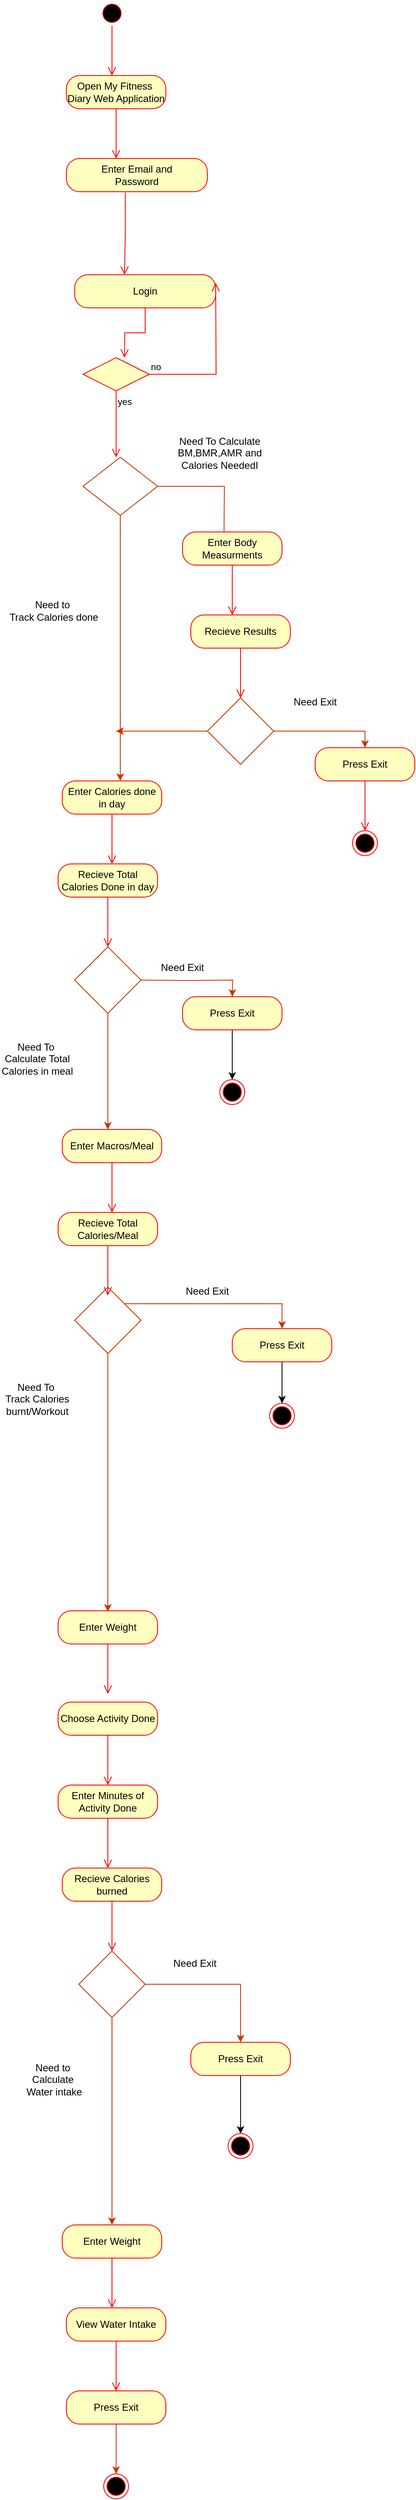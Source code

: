 <mxfile version="17.4.2" type="device"><diagram id="lfO9EqVI7A_OyrGrL_Ru" name="Page-1"><mxGraphModel dx="1108" dy="553" grid="1" gridSize="10" guides="1" tooltips="1" connect="1" arrows="1" fold="1" page="1" pageScale="1" pageWidth="850" pageHeight="1100" math="0" shadow="0"><root><mxCell id="0"/><mxCell id="1" parent="0"/><mxCell id="HTNPdJqbBIl_xVQOoMXe-1" value="" style="ellipse;html=1;shape=startState;fillColor=#000000;strokeColor=#ff0000;" vertex="1" parent="1"><mxGeometry x="410" y="10" width="30" height="30" as="geometry"/></mxCell><mxCell id="HTNPdJqbBIl_xVQOoMXe-2" value="" style="edgeStyle=orthogonalEdgeStyle;html=1;verticalAlign=bottom;endArrow=open;endSize=8;strokeColor=#ff0000;rounded=0;" edge="1" source="HTNPdJqbBIl_xVQOoMXe-1" parent="1"><mxGeometry relative="1" as="geometry"><mxPoint x="425" y="100" as="targetPoint"/></mxGeometry></mxCell><mxCell id="HTNPdJqbBIl_xVQOoMXe-17" value="Open My Fitness&amp;nbsp;&lt;br&gt;Diary Web Application" style="rounded=1;whiteSpace=wrap;html=1;arcSize=40;fontColor=#000000;fillColor=#ffffc0;strokeColor=#ff0000;" vertex="1" parent="1"><mxGeometry x="370" y="100" width="120" height="40" as="geometry"/></mxCell><mxCell id="HTNPdJqbBIl_xVQOoMXe-18" value="" style="edgeStyle=orthogonalEdgeStyle;html=1;verticalAlign=bottom;endArrow=open;endSize=8;strokeColor=#ff0000;rounded=0;" edge="1" source="HTNPdJqbBIl_xVQOoMXe-17" parent="1"><mxGeometry relative="1" as="geometry"><mxPoint x="430" y="200" as="targetPoint"/></mxGeometry></mxCell><mxCell id="HTNPdJqbBIl_xVQOoMXe-19" value="Enter Email and&lt;br&gt;Password" style="rounded=1;whiteSpace=wrap;html=1;arcSize=40;fontColor=#000000;fillColor=#ffffc0;strokeColor=#ff0000;" vertex="1" parent="1"><mxGeometry x="370" y="200" width="170" height="40" as="geometry"/></mxCell><mxCell id="HTNPdJqbBIl_xVQOoMXe-44" value="" style="edgeStyle=orthogonalEdgeStyle;html=1;verticalAlign=bottom;endArrow=open;endSize=8;strokeColor=#ff0000;rounded=0;exitX=0.418;exitY=1.025;exitDx=0;exitDy=0;exitPerimeter=0;" edge="1" source="HTNPdJqbBIl_xVQOoMXe-19" parent="1"><mxGeometry relative="1" as="geometry"><mxPoint x="440" y="340" as="targetPoint"/><mxPoint x="450" y="340" as="sourcePoint"/></mxGeometry></mxCell><mxCell id="HTNPdJqbBIl_xVQOoMXe-47" value="Login" style="rounded=1;whiteSpace=wrap;html=1;arcSize=40;fontColor=#000000;fillColor=#ffffc0;strokeColor=#ff0000;" vertex="1" parent="1"><mxGeometry x="380" y="340" width="170" height="40" as="geometry"/></mxCell><mxCell id="HTNPdJqbBIl_xVQOoMXe-48" value="" style="edgeStyle=orthogonalEdgeStyle;html=1;verticalAlign=bottom;endArrow=open;endSize=8;strokeColor=#ff0000;rounded=0;" edge="1" source="HTNPdJqbBIl_xVQOoMXe-47" parent="1"><mxGeometry relative="1" as="geometry"><mxPoint x="440" y="440" as="targetPoint"/></mxGeometry></mxCell><mxCell id="HTNPdJqbBIl_xVQOoMXe-52" value="" style="rhombus;whiteSpace=wrap;html=1;fillColor=#ffffc0;strokeColor=#ff0000;" vertex="1" parent="1"><mxGeometry x="390" y="440" width="80" height="40" as="geometry"/></mxCell><mxCell id="HTNPdJqbBIl_xVQOoMXe-53" value="no" style="edgeStyle=orthogonalEdgeStyle;html=1;align=left;verticalAlign=bottom;endArrow=open;endSize=8;strokeColor=#ff0000;rounded=0;" edge="1" source="HTNPdJqbBIl_xVQOoMXe-52" parent="1"><mxGeometry x="-1" relative="1" as="geometry"><mxPoint x="550" y="350" as="targetPoint"/></mxGeometry></mxCell><mxCell id="HTNPdJqbBIl_xVQOoMXe-54" value="yes" style="edgeStyle=orthogonalEdgeStyle;html=1;align=left;verticalAlign=top;endArrow=open;endSize=8;strokeColor=#ff0000;rounded=0;" edge="1" source="HTNPdJqbBIl_xVQOoMXe-52" parent="1"><mxGeometry x="-1" relative="1" as="geometry"><mxPoint x="430" y="560" as="targetPoint"/></mxGeometry></mxCell><mxCell id="HTNPdJqbBIl_xVQOoMXe-56" style="edgeStyle=orthogonalEdgeStyle;rounded=0;orthogonalLoop=1;jettySize=auto;html=1;fillColor=#fa6800;strokeColor=#C73500;" edge="1" parent="1" source="HTNPdJqbBIl_xVQOoMXe-55"><mxGeometry relative="1" as="geometry"><mxPoint x="560" y="660" as="targetPoint"/></mxGeometry></mxCell><mxCell id="HTNPdJqbBIl_xVQOoMXe-62" style="edgeStyle=orthogonalEdgeStyle;rounded=0;orthogonalLoop=1;jettySize=auto;html=1;fillColor=#fa6800;strokeColor=#C73500;" edge="1" parent="1" source="HTNPdJqbBIl_xVQOoMXe-55"><mxGeometry relative="1" as="geometry"><mxPoint x="435" y="950" as="targetPoint"/></mxGeometry></mxCell><mxCell id="HTNPdJqbBIl_xVQOoMXe-55" value="" style="rhombus;whiteSpace=wrap;html=1;fillColor=none;fontColor=#000000;strokeColor=#C73500;" vertex="1" parent="1"><mxGeometry x="390" y="560" width="90" height="70" as="geometry"/></mxCell><mxCell id="HTNPdJqbBIl_xVQOoMXe-57" value="Need To Calculate BM,BMR,AMR and Calories NeededI" style="text;html=1;strokeColor=none;fillColor=none;align=center;verticalAlign=middle;whiteSpace=wrap;rounded=0;" vertex="1" parent="1"><mxGeometry x="490" y="540" width="130" height="30" as="geometry"/></mxCell><mxCell id="HTNPdJqbBIl_xVQOoMXe-58" value="Enter Body Measurments" style="rounded=1;whiteSpace=wrap;html=1;arcSize=40;fontColor=#000000;fillColor=#ffffc0;strokeColor=#ff0000;" vertex="1" parent="1"><mxGeometry x="510" y="650" width="120" height="40" as="geometry"/></mxCell><mxCell id="HTNPdJqbBIl_xVQOoMXe-59" value="" style="edgeStyle=orthogonalEdgeStyle;html=1;verticalAlign=bottom;endArrow=open;endSize=8;strokeColor=#ff0000;rounded=0;" edge="1" source="HTNPdJqbBIl_xVQOoMXe-58" parent="1"><mxGeometry relative="1" as="geometry"><mxPoint x="570" y="750" as="targetPoint"/></mxGeometry></mxCell><mxCell id="HTNPdJqbBIl_xVQOoMXe-60" value="Recieve Results" style="rounded=1;whiteSpace=wrap;html=1;arcSize=40;fontColor=#000000;fillColor=#ffffc0;strokeColor=#ff0000;" vertex="1" parent="1"><mxGeometry x="520" y="750" width="120" height="40" as="geometry"/></mxCell><mxCell id="HTNPdJqbBIl_xVQOoMXe-61" value="" style="edgeStyle=orthogonalEdgeStyle;html=1;verticalAlign=bottom;endArrow=open;endSize=8;strokeColor=#ff0000;rounded=0;" edge="1" source="HTNPdJqbBIl_xVQOoMXe-60" parent="1"><mxGeometry relative="1" as="geometry"><mxPoint x="580" y="850" as="targetPoint"/></mxGeometry></mxCell><mxCell id="HTNPdJqbBIl_xVQOoMXe-72" style="edgeStyle=orthogonalEdgeStyle;rounded=0;orthogonalLoop=1;jettySize=auto;html=1;fillColor=#fa6800;strokeColor=#C73500;" edge="1" parent="1" source="HTNPdJqbBIl_xVQOoMXe-63"><mxGeometry relative="1" as="geometry"><mxPoint x="430" y="890" as="targetPoint"/></mxGeometry></mxCell><mxCell id="HTNPdJqbBIl_xVQOoMXe-73" style="edgeStyle=orthogonalEdgeStyle;rounded=0;orthogonalLoop=1;jettySize=auto;html=1;entryX=0.5;entryY=0;entryDx=0;entryDy=0;fillColor=#fa6800;strokeColor=#C73500;" edge="1" parent="1" source="HTNPdJqbBIl_xVQOoMXe-63" target="HTNPdJqbBIl_xVQOoMXe-69"><mxGeometry relative="1" as="geometry"/></mxCell><mxCell id="HTNPdJqbBIl_xVQOoMXe-63" value="" style="rhombus;whiteSpace=wrap;html=1;fillColor=none;fontColor=#000000;strokeColor=#C73500;" vertex="1" parent="1"><mxGeometry x="540" y="850" width="80" height="80" as="geometry"/></mxCell><mxCell id="HTNPdJqbBIl_xVQOoMXe-68" value="Need Exit" style="text;html=1;strokeColor=none;fillColor=none;align=center;verticalAlign=middle;whiteSpace=wrap;rounded=0;" vertex="1" parent="1"><mxGeometry x="640" y="840" width="60" height="30" as="geometry"/></mxCell><mxCell id="HTNPdJqbBIl_xVQOoMXe-69" value="Press Exit" style="rounded=1;whiteSpace=wrap;html=1;arcSize=40;fontColor=#000000;fillColor=#ffffc0;strokeColor=#ff0000;" vertex="1" parent="1"><mxGeometry x="670" y="910" width="120" height="40" as="geometry"/></mxCell><mxCell id="HTNPdJqbBIl_xVQOoMXe-70" value="" style="edgeStyle=orthogonalEdgeStyle;html=1;verticalAlign=bottom;endArrow=open;endSize=8;strokeColor=#ff0000;rounded=0;" edge="1" source="HTNPdJqbBIl_xVQOoMXe-69" parent="1"><mxGeometry relative="1" as="geometry"><mxPoint x="730" y="1010" as="targetPoint"/></mxGeometry></mxCell><mxCell id="HTNPdJqbBIl_xVQOoMXe-74" value="" style="ellipse;html=1;shape=endState;fillColor=#000000;strokeColor=#ff0000;" vertex="1" parent="1"><mxGeometry x="715" y="1010" width="30" height="30" as="geometry"/></mxCell><mxCell id="HTNPdJqbBIl_xVQOoMXe-76" value="Need to&amp;nbsp;&lt;br&gt;Track Calories done" style="text;html=1;strokeColor=none;fillColor=none;align=center;verticalAlign=middle;whiteSpace=wrap;rounded=0;" vertex="1" parent="1"><mxGeometry x="290" y="730" width="130" height="30" as="geometry"/></mxCell><mxCell id="HTNPdJqbBIl_xVQOoMXe-77" value="Enter Calories done in day" style="rounded=1;whiteSpace=wrap;html=1;arcSize=40;fontColor=#000000;fillColor=#ffffc0;strokeColor=#ff0000;" vertex="1" parent="1"><mxGeometry x="365" y="950" width="120" height="40" as="geometry"/></mxCell><mxCell id="HTNPdJqbBIl_xVQOoMXe-78" value="" style="edgeStyle=orthogonalEdgeStyle;html=1;verticalAlign=bottom;endArrow=open;endSize=8;strokeColor=#ff0000;rounded=0;" edge="1" source="HTNPdJqbBIl_xVQOoMXe-77" parent="1"><mxGeometry relative="1" as="geometry"><mxPoint x="425" y="1050" as="targetPoint"/></mxGeometry></mxCell><mxCell id="HTNPdJqbBIl_xVQOoMXe-79" value="Recieve Total Calories Done in day" style="rounded=1;whiteSpace=wrap;html=1;arcSize=40;fontColor=#000000;fillColor=#ffffc0;strokeColor=#ff0000;" vertex="1" parent="1"><mxGeometry x="360" y="1050" width="120" height="40" as="geometry"/></mxCell><mxCell id="HTNPdJqbBIl_xVQOoMXe-80" value="" style="edgeStyle=orthogonalEdgeStyle;html=1;verticalAlign=bottom;endArrow=open;endSize=8;strokeColor=#ff0000;rounded=0;" edge="1" source="HTNPdJqbBIl_xVQOoMXe-79" parent="1"><mxGeometry relative="1" as="geometry"><mxPoint x="420" y="1150" as="targetPoint"/></mxGeometry></mxCell><mxCell id="HTNPdJqbBIl_xVQOoMXe-90" style="edgeStyle=orthogonalEdgeStyle;rounded=0;orthogonalLoop=1;jettySize=auto;html=1;exitX=0.5;exitY=1;exitDx=0;exitDy=0;fillColor=#fa6800;strokeColor=#C73500;" edge="1" parent="1" source="HTNPdJqbBIl_xVQOoMXe-81"><mxGeometry relative="1" as="geometry"><mxPoint x="420" y="1370" as="targetPoint"/></mxGeometry></mxCell><mxCell id="HTNPdJqbBIl_xVQOoMXe-81" value="" style="rhombus;whiteSpace=wrap;html=1;fillColor=none;fontColor=#000000;strokeColor=#C73500;" vertex="1" parent="1"><mxGeometry x="380" y="1150" width="80" height="80" as="geometry"/></mxCell><mxCell id="HTNPdJqbBIl_xVQOoMXe-82" style="edgeStyle=orthogonalEdgeStyle;rounded=0;orthogonalLoop=1;jettySize=auto;html=1;entryX=0.5;entryY=0;entryDx=0;entryDy=0;fillColor=#fa6800;strokeColor=#C73500;" edge="1" parent="1"><mxGeometry relative="1" as="geometry"><mxPoint x="460" y="1190" as="sourcePoint"/><mxPoint x="570" y="1210" as="targetPoint"/></mxGeometry></mxCell><mxCell id="HTNPdJqbBIl_xVQOoMXe-87" style="edgeStyle=orthogonalEdgeStyle;rounded=0;orthogonalLoop=1;jettySize=auto;html=1;" edge="1" parent="1" source="HTNPdJqbBIl_xVQOoMXe-83"><mxGeometry relative="1" as="geometry"><mxPoint x="570" y="1310" as="targetPoint"/></mxGeometry></mxCell><mxCell id="HTNPdJqbBIl_xVQOoMXe-83" value="Press Exit" style="rounded=1;whiteSpace=wrap;html=1;arcSize=40;fontColor=#000000;fillColor=#ffffc0;strokeColor=#ff0000;" vertex="1" parent="1"><mxGeometry x="510" y="1210" width="120" height="40" as="geometry"/></mxCell><mxCell id="HTNPdJqbBIl_xVQOoMXe-84" value="Need Exit" style="text;html=1;strokeColor=none;fillColor=none;align=center;verticalAlign=middle;whiteSpace=wrap;rounded=0;" vertex="1" parent="1"><mxGeometry x="480" y="1160" width="60" height="30" as="geometry"/></mxCell><mxCell id="HTNPdJqbBIl_xVQOoMXe-88" value="" style="ellipse;html=1;shape=endState;fillColor=#000000;strokeColor=#ff0000;" vertex="1" parent="1"><mxGeometry x="555" y="1310" width="30" height="30" as="geometry"/></mxCell><mxCell id="HTNPdJqbBIl_xVQOoMXe-91" value="Need To&amp;nbsp;&lt;br&gt;Calculate Total Calories in meal" style="text;html=1;strokeColor=none;fillColor=none;align=center;verticalAlign=middle;whiteSpace=wrap;rounded=0;" vertex="1" parent="1"><mxGeometry x="290" y="1270" width="90" height="30" as="geometry"/></mxCell><mxCell id="HTNPdJqbBIl_xVQOoMXe-92" value="Enter Macros/Meal" style="rounded=1;whiteSpace=wrap;html=1;arcSize=40;fontColor=#000000;fillColor=#ffffc0;strokeColor=#ff0000;" vertex="1" parent="1"><mxGeometry x="365" y="1370" width="120" height="40" as="geometry"/></mxCell><mxCell id="HTNPdJqbBIl_xVQOoMXe-93" value="" style="edgeStyle=orthogonalEdgeStyle;html=1;verticalAlign=bottom;endArrow=open;endSize=8;strokeColor=#ff0000;rounded=0;" edge="1" source="HTNPdJqbBIl_xVQOoMXe-92" parent="1"><mxGeometry relative="1" as="geometry"><mxPoint x="425" y="1470" as="targetPoint"/></mxGeometry></mxCell><mxCell id="HTNPdJqbBIl_xVQOoMXe-94" value="Recieve Total&lt;br&gt;Calories/Meal" style="rounded=1;whiteSpace=wrap;html=1;arcSize=40;fontColor=#000000;fillColor=#ffffc0;strokeColor=#ff0000;" vertex="1" parent="1"><mxGeometry x="360" y="1470" width="120" height="40" as="geometry"/></mxCell><mxCell id="HTNPdJqbBIl_xVQOoMXe-95" value="" style="edgeStyle=orthogonalEdgeStyle;html=1;verticalAlign=bottom;endArrow=open;endSize=8;strokeColor=#ff0000;rounded=0;" edge="1" source="HTNPdJqbBIl_xVQOoMXe-94" parent="1"><mxGeometry relative="1" as="geometry"><mxPoint x="420" y="1570" as="targetPoint"/></mxGeometry></mxCell><mxCell id="HTNPdJqbBIl_xVQOoMXe-96" value="Need Exit" style="text;html=1;strokeColor=none;fillColor=none;align=center;verticalAlign=middle;whiteSpace=wrap;rounded=0;" vertex="1" parent="1"><mxGeometry x="510" y="1550" width="60" height="30" as="geometry"/></mxCell><mxCell id="HTNPdJqbBIl_xVQOoMXe-101" value="" style="ellipse;html=1;shape=endState;fillColor=#000000;strokeColor=#ff0000;" vertex="1" parent="1"><mxGeometry x="615" y="1700" width="30" height="30" as="geometry"/></mxCell><mxCell id="HTNPdJqbBIl_xVQOoMXe-103" style="edgeStyle=orthogonalEdgeStyle;rounded=0;orthogonalLoop=1;jettySize=auto;html=1;exitX=1;exitY=0;exitDx=0;exitDy=0;entryX=0.5;entryY=0;entryDx=0;entryDy=0;fillColor=#fa6800;strokeColor=#C73500;" edge="1" parent="1" source="HTNPdJqbBIl_xVQOoMXe-102" target="HTNPdJqbBIl_xVQOoMXe-104"><mxGeometry relative="1" as="geometry"><mxPoint x="580" y="1600" as="targetPoint"/></mxGeometry></mxCell><mxCell id="HTNPdJqbBIl_xVQOoMXe-107" style="edgeStyle=orthogonalEdgeStyle;rounded=0;orthogonalLoop=1;jettySize=auto;html=1;exitX=0.5;exitY=1;exitDx=0;exitDy=0;fillColor=#fa6800;strokeColor=#C73500;" edge="1" parent="1" source="HTNPdJqbBIl_xVQOoMXe-102"><mxGeometry relative="1" as="geometry"><mxPoint x="420" y="1951" as="targetPoint"/></mxGeometry></mxCell><mxCell id="HTNPdJqbBIl_xVQOoMXe-102" value="" style="rhombus;whiteSpace=wrap;html=1;fillColor=none;fontColor=#000000;strokeColor=#C73500;" vertex="1" parent="1"><mxGeometry x="380" y="1560" width="80" height="80" as="geometry"/></mxCell><mxCell id="HTNPdJqbBIl_xVQOoMXe-106" style="edgeStyle=orthogonalEdgeStyle;rounded=0;orthogonalLoop=1;jettySize=auto;html=1;exitX=0.5;exitY=1;exitDx=0;exitDy=0;entryX=0.5;entryY=0;entryDx=0;entryDy=0;" edge="1" parent="1" source="HTNPdJqbBIl_xVQOoMXe-104" target="HTNPdJqbBIl_xVQOoMXe-101"><mxGeometry relative="1" as="geometry"/></mxCell><mxCell id="HTNPdJqbBIl_xVQOoMXe-104" value="Press Exit" style="rounded=1;whiteSpace=wrap;html=1;arcSize=40;fontColor=#000000;fillColor=#ffffc0;strokeColor=#ff0000;" vertex="1" parent="1"><mxGeometry x="570" y="1610" width="120" height="40" as="geometry"/></mxCell><mxCell id="HTNPdJqbBIl_xVQOoMXe-108" value="Need To&amp;nbsp;&lt;br&gt;Track Calories burnt/Workout" style="text;html=1;strokeColor=none;fillColor=none;align=center;verticalAlign=middle;whiteSpace=wrap;rounded=0;" vertex="1" parent="1"><mxGeometry x="290" y="1680" width="90" height="30" as="geometry"/></mxCell><mxCell id="HTNPdJqbBIl_xVQOoMXe-109" value="Enter Weight" style="rounded=1;whiteSpace=wrap;html=1;arcSize=40;fontColor=#000000;fillColor=#ffffc0;strokeColor=#ff0000;" vertex="1" parent="1"><mxGeometry x="360" y="1950" width="120" height="40" as="geometry"/></mxCell><mxCell id="HTNPdJqbBIl_xVQOoMXe-110" value="" style="edgeStyle=orthogonalEdgeStyle;html=1;verticalAlign=bottom;endArrow=open;endSize=8;strokeColor=#ff0000;rounded=0;" edge="1" source="HTNPdJqbBIl_xVQOoMXe-109" parent="1"><mxGeometry relative="1" as="geometry"><mxPoint x="420" y="2050" as="targetPoint"/></mxGeometry></mxCell><mxCell id="HTNPdJqbBIl_xVQOoMXe-111" value="Choose Activity Done" style="rounded=1;whiteSpace=wrap;html=1;arcSize=40;fontColor=#000000;fillColor=#ffffc0;strokeColor=#ff0000;" vertex="1" parent="1"><mxGeometry x="360" y="2060" width="120" height="40" as="geometry"/></mxCell><mxCell id="HTNPdJqbBIl_xVQOoMXe-112" value="" style="edgeStyle=orthogonalEdgeStyle;html=1;verticalAlign=bottom;endArrow=open;endSize=8;strokeColor=#ff0000;rounded=0;" edge="1" source="HTNPdJqbBIl_xVQOoMXe-111" parent="1"><mxGeometry relative="1" as="geometry"><mxPoint x="420" y="2160" as="targetPoint"/></mxGeometry></mxCell><mxCell id="HTNPdJqbBIl_xVQOoMXe-113" value="Enter Minutes of Activity Done" style="rounded=1;whiteSpace=wrap;html=1;arcSize=40;fontColor=#000000;fillColor=#ffffc0;strokeColor=#ff0000;" vertex="1" parent="1"><mxGeometry x="360" y="2160" width="120" height="40" as="geometry"/></mxCell><mxCell id="HTNPdJqbBIl_xVQOoMXe-114" value="" style="edgeStyle=orthogonalEdgeStyle;html=1;verticalAlign=bottom;endArrow=open;endSize=8;strokeColor=#ff0000;rounded=0;" edge="1" source="HTNPdJqbBIl_xVQOoMXe-113" parent="1"><mxGeometry relative="1" as="geometry"><mxPoint x="420" y="2260" as="targetPoint"/></mxGeometry></mxCell><mxCell id="HTNPdJqbBIl_xVQOoMXe-115" value="Recieve Calories burned" style="rounded=1;whiteSpace=wrap;html=1;arcSize=40;fontColor=#000000;fillColor=#ffffc0;strokeColor=#ff0000;" vertex="1" parent="1"><mxGeometry x="365" y="2260" width="120" height="40" as="geometry"/></mxCell><mxCell id="HTNPdJqbBIl_xVQOoMXe-116" value="" style="edgeStyle=orthogonalEdgeStyle;html=1;verticalAlign=bottom;endArrow=open;endSize=8;strokeColor=#ff0000;rounded=0;" edge="1" source="HTNPdJqbBIl_xVQOoMXe-115" parent="1"><mxGeometry relative="1" as="geometry"><mxPoint x="425" y="2360" as="targetPoint"/></mxGeometry></mxCell><mxCell id="HTNPdJqbBIl_xVQOoMXe-118" style="edgeStyle=orthogonalEdgeStyle;rounded=0;orthogonalLoop=1;jettySize=auto;html=1;fillColor=#fa6800;strokeColor=#C73500;" edge="1" parent="1" source="HTNPdJqbBIl_xVQOoMXe-117" target="HTNPdJqbBIl_xVQOoMXe-120"><mxGeometry relative="1" as="geometry"><mxPoint x="590" y="2400" as="targetPoint"/></mxGeometry></mxCell><mxCell id="HTNPdJqbBIl_xVQOoMXe-124" style="edgeStyle=orthogonalEdgeStyle;rounded=0;orthogonalLoop=1;jettySize=auto;html=1;exitX=0.5;exitY=1;exitDx=0;exitDy=0;fillColor=#fa6800;strokeColor=#C73500;" edge="1" parent="1" source="HTNPdJqbBIl_xVQOoMXe-117"><mxGeometry relative="1" as="geometry"><mxPoint x="425" y="2690" as="targetPoint"/></mxGeometry></mxCell><mxCell id="HTNPdJqbBIl_xVQOoMXe-117" value="" style="rhombus;whiteSpace=wrap;html=1;fillColor=none;fontColor=#000000;strokeColor=#C73500;" vertex="1" parent="1"><mxGeometry x="385" y="2360" width="80" height="80" as="geometry"/></mxCell><mxCell id="HTNPdJqbBIl_xVQOoMXe-119" value="Need Exit" style="text;html=1;strokeColor=none;fillColor=none;align=center;verticalAlign=middle;whiteSpace=wrap;rounded=0;" vertex="1" parent="1"><mxGeometry x="495" y="2360" width="60" height="30" as="geometry"/></mxCell><mxCell id="HTNPdJqbBIl_xVQOoMXe-121" style="edgeStyle=orthogonalEdgeStyle;rounded=0;orthogonalLoop=1;jettySize=auto;html=1;" edge="1" parent="1" source="HTNPdJqbBIl_xVQOoMXe-120"><mxGeometry relative="1" as="geometry"><mxPoint x="580" y="2580" as="targetPoint"/></mxGeometry></mxCell><mxCell id="HTNPdJqbBIl_xVQOoMXe-120" value="Press Exit" style="rounded=1;whiteSpace=wrap;html=1;arcSize=40;fontColor=#000000;fillColor=#ffffc0;strokeColor=#ff0000;" vertex="1" parent="1"><mxGeometry x="520" y="2470" width="120" height="40" as="geometry"/></mxCell><mxCell id="HTNPdJqbBIl_xVQOoMXe-123" value="" style="ellipse;html=1;shape=endState;fillColor=#000000;strokeColor=#ff0000;" vertex="1" parent="1"><mxGeometry x="565" y="2580" width="30" height="30" as="geometry"/></mxCell><mxCell id="HTNPdJqbBIl_xVQOoMXe-125" value="Need to&amp;nbsp;&lt;br&gt;Calculate&amp;nbsp;&lt;br&gt;Water intake" style="text;html=1;strokeColor=none;fillColor=none;align=center;verticalAlign=middle;whiteSpace=wrap;rounded=0;" vertex="1" parent="1"><mxGeometry x="302.5" y="2500" width="105" height="30" as="geometry"/></mxCell><mxCell id="HTNPdJqbBIl_xVQOoMXe-126" value="Enter Weight" style="rounded=1;whiteSpace=wrap;html=1;arcSize=40;fontColor=#000000;fillColor=#ffffc0;strokeColor=#ff0000;" vertex="1" parent="1"><mxGeometry x="365" y="2690" width="120" height="40" as="geometry"/></mxCell><mxCell id="HTNPdJqbBIl_xVQOoMXe-127" value="" style="edgeStyle=orthogonalEdgeStyle;html=1;verticalAlign=bottom;endArrow=open;endSize=8;strokeColor=#ff0000;rounded=0;" edge="1" source="HTNPdJqbBIl_xVQOoMXe-126" parent="1"><mxGeometry relative="1" as="geometry"><mxPoint x="425" y="2790" as="targetPoint"/></mxGeometry></mxCell><mxCell id="HTNPdJqbBIl_xVQOoMXe-128" value="View Water Intake" style="rounded=1;whiteSpace=wrap;html=1;arcSize=40;fontColor=#000000;fillColor=#ffffc0;strokeColor=#ff0000;" vertex="1" parent="1"><mxGeometry x="370" y="2790" width="120" height="40" as="geometry"/></mxCell><mxCell id="HTNPdJqbBIl_xVQOoMXe-129" value="" style="edgeStyle=orthogonalEdgeStyle;html=1;verticalAlign=bottom;endArrow=open;endSize=8;strokeColor=#ff0000;rounded=0;" edge="1" source="HTNPdJqbBIl_xVQOoMXe-128" parent="1"><mxGeometry relative="1" as="geometry"><mxPoint x="430" y="2890" as="targetPoint"/></mxGeometry></mxCell><mxCell id="HTNPdJqbBIl_xVQOoMXe-130" value="" style="ellipse;html=1;shape=endState;fillColor=#000000;strokeColor=#ff0000;" vertex="1" parent="1"><mxGeometry x="415" y="2990" width="30" height="30" as="geometry"/></mxCell><mxCell id="HTNPdJqbBIl_xVQOoMXe-133" style="edgeStyle=orthogonalEdgeStyle;rounded=0;orthogonalLoop=1;jettySize=auto;html=1;fillColor=#fa6800;strokeColor=#C73500;" edge="1" parent="1" source="HTNPdJqbBIl_xVQOoMXe-132"><mxGeometry relative="1" as="geometry"><mxPoint x="430" y="2990" as="targetPoint"/></mxGeometry></mxCell><mxCell id="HTNPdJqbBIl_xVQOoMXe-132" value="Press Exit" style="rounded=1;whiteSpace=wrap;html=1;arcSize=40;fontColor=#000000;fillColor=#ffffc0;strokeColor=#ff0000;" vertex="1" parent="1"><mxGeometry x="370" y="2890" width="120" height="40" as="geometry"/></mxCell></root></mxGraphModel></diagram></mxfile>